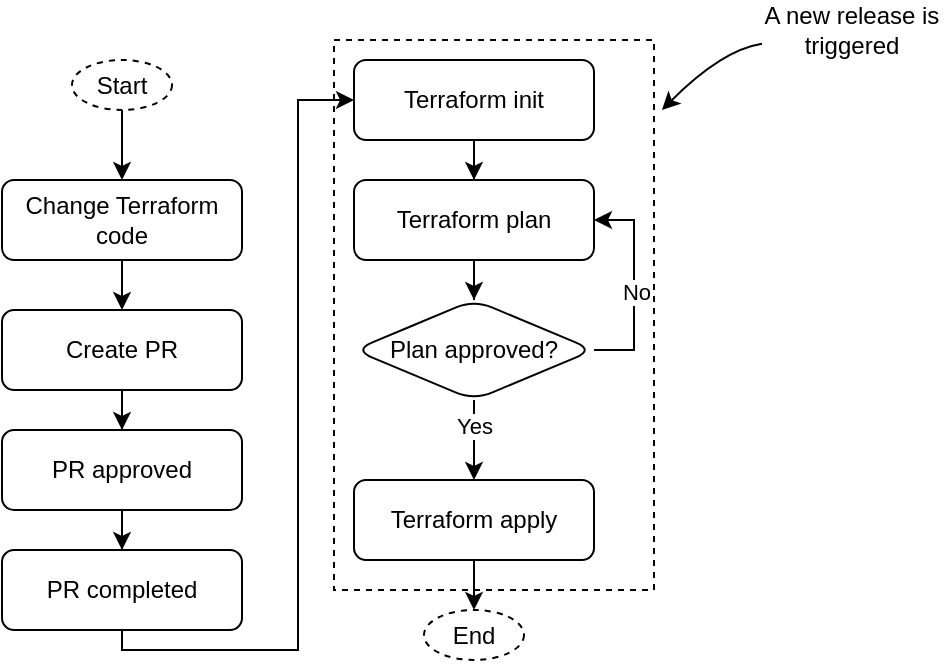 <mxfile version="15.7.3" type="github">
  <diagram id="C5RBs43oDa-KdzZeNtuy" name="Page-1">
    <mxGraphModel dx="841" dy="774" grid="0" gridSize="10" guides="1" tooltips="1" connect="1" arrows="1" fold="1" page="1" pageScale="1" pageWidth="827" pageHeight="1169" math="0" shadow="0">
      <root>
        <mxCell id="WIyWlLk6GJQsqaUBKTNV-0" />
        <mxCell id="WIyWlLk6GJQsqaUBKTNV-1" parent="WIyWlLk6GJQsqaUBKTNV-0" />
        <mxCell id="I2wPDE4DJpuAJyD5hWHT-42" value="" style="rounded=0;whiteSpace=wrap;html=1;dashed=1;" vertex="1" parent="WIyWlLk6GJQsqaUBKTNV-1">
          <mxGeometry x="326" y="85" width="160" height="275" as="geometry" />
        </mxCell>
        <mxCell id="I2wPDE4DJpuAJyD5hWHT-13" value="" style="edgeStyle=orthogonalEdgeStyle;rounded=0;orthogonalLoop=1;jettySize=auto;html=1;" edge="1" parent="WIyWlLk6GJQsqaUBKTNV-1" source="I2wPDE4DJpuAJyD5hWHT-2" target="I2wPDE4DJpuAJyD5hWHT-12">
          <mxGeometry relative="1" as="geometry" />
        </mxCell>
        <mxCell id="I2wPDE4DJpuAJyD5hWHT-2" value="Change Terraform code" style="rounded=1;whiteSpace=wrap;html=1;fontSize=12;glass=0;strokeWidth=1;shadow=0;" vertex="1" parent="WIyWlLk6GJQsqaUBKTNV-1">
          <mxGeometry x="160" y="155" width="120" height="40" as="geometry" />
        </mxCell>
        <mxCell id="I2wPDE4DJpuAJyD5hWHT-11" value="" style="edgeStyle=orthogonalEdgeStyle;rounded=0;orthogonalLoop=1;jettySize=auto;html=1;" edge="1" parent="WIyWlLk6GJQsqaUBKTNV-1" source="I2wPDE4DJpuAJyD5hWHT-6" target="I2wPDE4DJpuAJyD5hWHT-10">
          <mxGeometry relative="1" as="geometry" />
        </mxCell>
        <mxCell id="I2wPDE4DJpuAJyD5hWHT-6" value="PR approved" style="rounded=1;whiteSpace=wrap;html=1;fontSize=12;glass=0;strokeWidth=1;shadow=0;" vertex="1" parent="WIyWlLk6GJQsqaUBKTNV-1">
          <mxGeometry x="160" y="280" width="120" height="40" as="geometry" />
        </mxCell>
        <mxCell id="I2wPDE4DJpuAJyD5hWHT-10" value="PR completed" style="rounded=1;whiteSpace=wrap;html=1;fontSize=12;glass=0;strokeWidth=1;shadow=0;" vertex="1" parent="WIyWlLk6GJQsqaUBKTNV-1">
          <mxGeometry x="160" y="340" width="120" height="40" as="geometry" />
        </mxCell>
        <mxCell id="I2wPDE4DJpuAJyD5hWHT-14" value="" style="edgeStyle=orthogonalEdgeStyle;rounded=0;orthogonalLoop=1;jettySize=auto;html=1;" edge="1" parent="WIyWlLk6GJQsqaUBKTNV-1" source="I2wPDE4DJpuAJyD5hWHT-12" target="I2wPDE4DJpuAJyD5hWHT-6">
          <mxGeometry relative="1" as="geometry" />
        </mxCell>
        <mxCell id="I2wPDE4DJpuAJyD5hWHT-12" value="Create PR" style="rounded=1;whiteSpace=wrap;html=1;fontSize=12;glass=0;strokeWidth=1;shadow=0;" vertex="1" parent="WIyWlLk6GJQsqaUBKTNV-1">
          <mxGeometry x="160" y="220" width="120" height="40" as="geometry" />
        </mxCell>
        <mxCell id="I2wPDE4DJpuAJyD5hWHT-29" value="" style="edgeStyle=orthogonalEdgeStyle;rounded=0;orthogonalLoop=1;jettySize=auto;html=1;" edge="1" parent="WIyWlLk6GJQsqaUBKTNV-1" source="I2wPDE4DJpuAJyD5hWHT-17" target="I2wPDE4DJpuAJyD5hWHT-27">
          <mxGeometry relative="1" as="geometry" />
        </mxCell>
        <mxCell id="I2wPDE4DJpuAJyD5hWHT-17" value="Terraform init" style="rounded=1;whiteSpace=wrap;html=1;fontSize=12;glass=0;strokeWidth=1;shadow=0;" vertex="1" parent="WIyWlLk6GJQsqaUBKTNV-1">
          <mxGeometry x="336" y="95" width="120" height="40" as="geometry" />
        </mxCell>
        <mxCell id="I2wPDE4DJpuAJyD5hWHT-25" value="A new release is triggered" style="text;html=1;strokeColor=none;fillColor=none;align=center;verticalAlign=middle;whiteSpace=wrap;rounded=0;" vertex="1" parent="WIyWlLk6GJQsqaUBKTNV-1">
          <mxGeometry x="540" y="65" width="90" height="30" as="geometry" />
        </mxCell>
        <mxCell id="I2wPDE4DJpuAJyD5hWHT-41" value="" style="edgeStyle=orthogonalEdgeStyle;rounded=0;orthogonalLoop=1;jettySize=auto;html=1;entryX=0.5;entryY=0;entryDx=0;entryDy=0;" edge="1" parent="WIyWlLk6GJQsqaUBKTNV-1" source="I2wPDE4DJpuAJyD5hWHT-26" target="I2wPDE4DJpuAJyD5hWHT-47">
          <mxGeometry relative="1" as="geometry">
            <mxPoint x="396" y="365" as="targetPoint" />
          </mxGeometry>
        </mxCell>
        <mxCell id="I2wPDE4DJpuAJyD5hWHT-26" value="Terraform apply" style="rounded=1;whiteSpace=wrap;html=1;fontSize=12;glass=0;strokeWidth=1;shadow=0;" vertex="1" parent="WIyWlLk6GJQsqaUBKTNV-1">
          <mxGeometry x="336" y="305" width="120" height="40" as="geometry" />
        </mxCell>
        <mxCell id="I2wPDE4DJpuAJyD5hWHT-35" value="" style="edgeStyle=orthogonalEdgeStyle;rounded=0;orthogonalLoop=1;jettySize=auto;html=1;" edge="1" parent="WIyWlLk6GJQsqaUBKTNV-1" source="I2wPDE4DJpuAJyD5hWHT-27" target="I2wPDE4DJpuAJyD5hWHT-34">
          <mxGeometry relative="1" as="geometry" />
        </mxCell>
        <mxCell id="I2wPDE4DJpuAJyD5hWHT-27" value="Terraform plan" style="rounded=1;whiteSpace=wrap;html=1;fontSize=12;glass=0;strokeWidth=1;shadow=0;" vertex="1" parent="WIyWlLk6GJQsqaUBKTNV-1">
          <mxGeometry x="336" y="155" width="120" height="40" as="geometry" />
        </mxCell>
        <mxCell id="I2wPDE4DJpuAJyD5hWHT-36" value="" style="edgeStyle=orthogonalEdgeStyle;rounded=0;orthogonalLoop=1;jettySize=auto;html=1;" edge="1" parent="WIyWlLk6GJQsqaUBKTNV-1" source="I2wPDE4DJpuAJyD5hWHT-34" target="I2wPDE4DJpuAJyD5hWHT-26">
          <mxGeometry relative="1" as="geometry" />
        </mxCell>
        <mxCell id="I2wPDE4DJpuAJyD5hWHT-37" value="Yes" style="edgeLabel;html=1;align=center;verticalAlign=middle;resizable=0;points=[];" vertex="1" connectable="0" parent="I2wPDE4DJpuAJyD5hWHT-36">
          <mxGeometry x="0.261" relative="1" as="geometry">
            <mxPoint y="-12" as="offset" />
          </mxGeometry>
        </mxCell>
        <mxCell id="I2wPDE4DJpuAJyD5hWHT-38" style="edgeStyle=orthogonalEdgeStyle;rounded=0;orthogonalLoop=1;jettySize=auto;html=1;exitX=1;exitY=0.5;exitDx=0;exitDy=0;entryX=1;entryY=0.5;entryDx=0;entryDy=0;" edge="1" parent="WIyWlLk6GJQsqaUBKTNV-1" source="I2wPDE4DJpuAJyD5hWHT-34" target="I2wPDE4DJpuAJyD5hWHT-27">
          <mxGeometry relative="1" as="geometry" />
        </mxCell>
        <mxCell id="I2wPDE4DJpuAJyD5hWHT-39" value="No" style="edgeLabel;html=1;align=center;verticalAlign=middle;resizable=0;points=[];" vertex="1" connectable="0" parent="I2wPDE4DJpuAJyD5hWHT-38">
          <mxGeometry x="0.391" y="-1" relative="1" as="geometry">
            <mxPoint y="24" as="offset" />
          </mxGeometry>
        </mxCell>
        <mxCell id="I2wPDE4DJpuAJyD5hWHT-34" value="Plan approved?" style="rhombus;whiteSpace=wrap;html=1;rounded=1;shadow=0;strokeWidth=1;glass=0;" vertex="1" parent="WIyWlLk6GJQsqaUBKTNV-1">
          <mxGeometry x="336" y="215" width="120" height="50" as="geometry" />
        </mxCell>
        <mxCell id="I2wPDE4DJpuAJyD5hWHT-43" value="" style="endArrow=classic;html=1;rounded=0;exitX=0.5;exitY=1;exitDx=0;exitDy=0;entryX=0;entryY=0.5;entryDx=0;entryDy=0;edgeStyle=orthogonalEdgeStyle;" edge="1" parent="WIyWlLk6GJQsqaUBKTNV-1" source="I2wPDE4DJpuAJyD5hWHT-10" target="I2wPDE4DJpuAJyD5hWHT-17">
          <mxGeometry width="50" height="50" relative="1" as="geometry">
            <mxPoint x="50" y="350" as="sourcePoint" />
            <mxPoint x="100" y="300" as="targetPoint" />
          </mxGeometry>
        </mxCell>
        <mxCell id="I2wPDE4DJpuAJyD5hWHT-46" style="edgeStyle=orthogonalEdgeStyle;rounded=0;orthogonalLoop=1;jettySize=auto;html=1;exitX=0.5;exitY=1;exitDx=0;exitDy=0;entryX=0.5;entryY=0;entryDx=0;entryDy=0;" edge="1" parent="WIyWlLk6GJQsqaUBKTNV-1" source="I2wPDE4DJpuAJyD5hWHT-44" target="I2wPDE4DJpuAJyD5hWHT-2">
          <mxGeometry relative="1" as="geometry" />
        </mxCell>
        <mxCell id="I2wPDE4DJpuAJyD5hWHT-44" value="Start" style="ellipse;whiteSpace=wrap;html=1;dashed=1;" vertex="1" parent="WIyWlLk6GJQsqaUBKTNV-1">
          <mxGeometry x="195" y="95" width="50" height="25" as="geometry" />
        </mxCell>
        <mxCell id="I2wPDE4DJpuAJyD5hWHT-47" value="End" style="ellipse;whiteSpace=wrap;html=1;dashed=1;" vertex="1" parent="WIyWlLk6GJQsqaUBKTNV-1">
          <mxGeometry x="371" y="370" width="50" height="25" as="geometry" />
        </mxCell>
        <mxCell id="I2wPDE4DJpuAJyD5hWHT-49" value="" style="curved=1;endArrow=classic;html=1;rounded=0;" edge="1" parent="WIyWlLk6GJQsqaUBKTNV-1" source="I2wPDE4DJpuAJyD5hWHT-25">
          <mxGeometry width="50" height="50" relative="1" as="geometry">
            <mxPoint x="430" y="80" as="sourcePoint" />
            <mxPoint x="490" y="120" as="targetPoint" />
            <Array as="points">
              <mxPoint x="520" y="90" />
            </Array>
          </mxGeometry>
        </mxCell>
      </root>
    </mxGraphModel>
  </diagram>
</mxfile>
